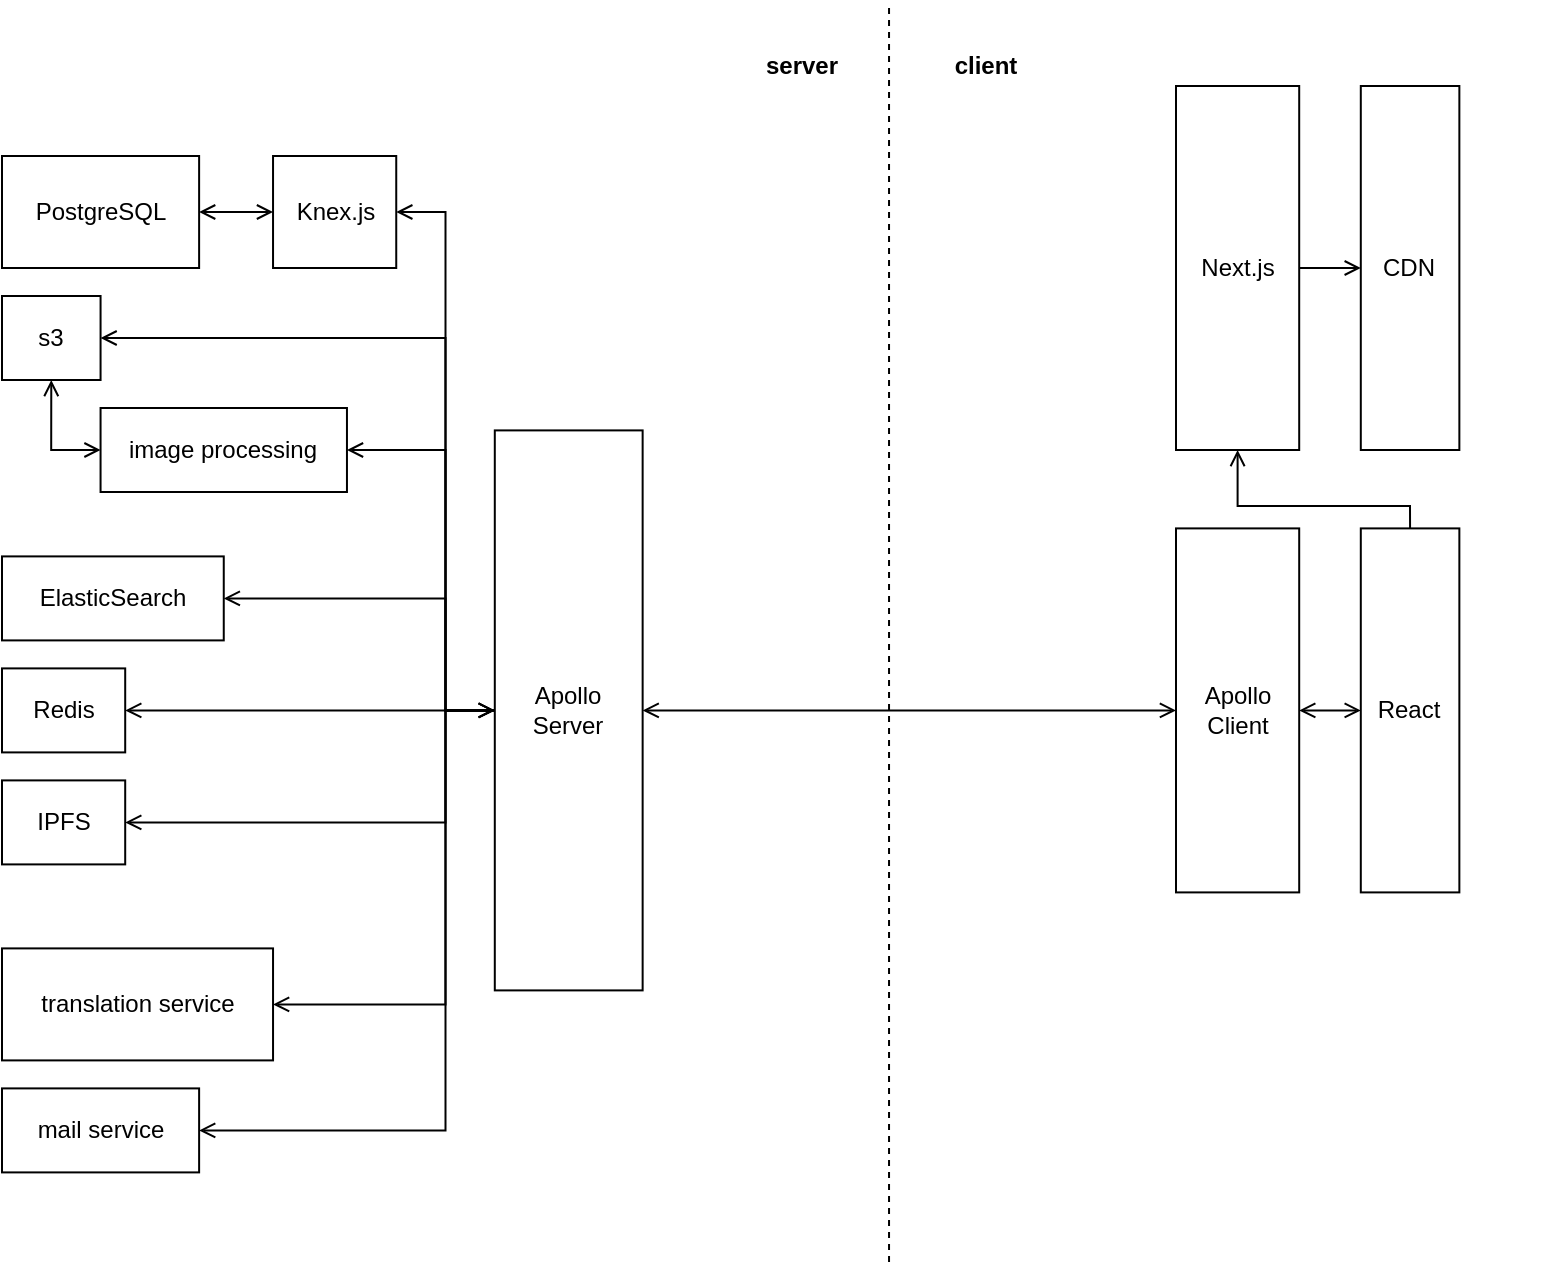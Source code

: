 <mxfile version="13.5.3" type="google"><diagram id="HLpO1kklnyKimpejE57E" name="Page-1"><mxGraphModel dx="1213" dy="699" grid="1" gridSize="10" guides="1" tooltips="1" connect="1" arrows="1" fold="1" page="1" pageScale="1" pageWidth="291" pageHeight="413" math="0" shadow="0"><root><mxCell id="0"/><mxCell id="1" parent="0"/><mxCell id="Bg07IaHz3aA4rnxHcsoU-115" value="" style="group" vertex="1" connectable="0" parent="1"><mxGeometry x="70" y="10" width="770" height="630" as="geometry"/></mxCell><mxCell id="Bg07IaHz3aA4rnxHcsoU-70" value="Apollo Server" style="rounded=0;whiteSpace=wrap;html=1;" vertex="1" parent="Bg07IaHz3aA4rnxHcsoU-115"><mxGeometry x="246.4" y="214.2" width="73.92" height="280" as="geometry"/></mxCell><mxCell id="Bg07IaHz3aA4rnxHcsoU-93" style="edgeStyle=orthogonalEdgeStyle;rounded=0;orthogonalLoop=1;jettySize=auto;html=1;entryX=0;entryY=0.5;entryDx=0;entryDy=0;startArrow=open;startFill=0;endArrow=none;endFill=0;" edge="1" parent="Bg07IaHz3aA4rnxHcsoU-115" source="Bg07IaHz3aA4rnxHcsoU-71" target="Bg07IaHz3aA4rnxHcsoU-70"><mxGeometry relative="1" as="geometry"><Array as="points"><mxPoint x="221.76" y="501.2"/><mxPoint x="221.76" y="354.2"/></Array></mxGeometry></mxCell><mxCell id="Bg07IaHz3aA4rnxHcsoU-71" value="translation service" style="rounded=0;whiteSpace=wrap;html=1;" vertex="1" parent="Bg07IaHz3aA4rnxHcsoU-115"><mxGeometry y="473.2" width="135.52" height="56" as="geometry"/></mxCell><mxCell id="Bg07IaHz3aA4rnxHcsoU-88" style="edgeStyle=orthogonalEdgeStyle;rounded=0;orthogonalLoop=1;jettySize=auto;html=1;exitX=1;exitY=0.5;exitDx=0;exitDy=0;entryX=0;entryY=0.5;entryDx=0;entryDy=0;startArrow=open;startFill=0;endArrow=open;endFill=0;" edge="1" parent="Bg07IaHz3aA4rnxHcsoU-115" source="Bg07IaHz3aA4rnxHcsoU-72" target="Bg07IaHz3aA4rnxHcsoU-70"><mxGeometry relative="1" as="geometry"><Array as="points"><mxPoint x="221.76" y="224"/><mxPoint x="221.76" y="354.2"/></Array></mxGeometry></mxCell><mxCell id="Bg07IaHz3aA4rnxHcsoU-72" value="image processing" style="rounded=0;whiteSpace=wrap;html=1;" vertex="1" parent="Bg07IaHz3aA4rnxHcsoU-115"><mxGeometry x="49.28" y="203" width="123.2" height="42" as="geometry"/></mxCell><mxCell id="Bg07IaHz3aA4rnxHcsoU-90" style="edgeStyle=orthogonalEdgeStyle;rounded=0;orthogonalLoop=1;jettySize=auto;html=1;entryX=0;entryY=0.5;entryDx=0;entryDy=0;startArrow=open;startFill=0;endArrow=none;endFill=0;" edge="1" parent="Bg07IaHz3aA4rnxHcsoU-115" source="Bg07IaHz3aA4rnxHcsoU-73" target="Bg07IaHz3aA4rnxHcsoU-70"><mxGeometry relative="1" as="geometry"><Array as="points"><mxPoint x="221.76" y="298.2"/><mxPoint x="221.76" y="354.2"/></Array></mxGeometry></mxCell><mxCell id="Bg07IaHz3aA4rnxHcsoU-73" value="ElasticSearch" style="rounded=0;whiteSpace=wrap;html=1;" vertex="1" parent="Bg07IaHz3aA4rnxHcsoU-115"><mxGeometry y="277.2" width="110.88" height="42" as="geometry"/></mxCell><mxCell id="Bg07IaHz3aA4rnxHcsoU-92" style="edgeStyle=orthogonalEdgeStyle;rounded=0;orthogonalLoop=1;jettySize=auto;html=1;exitX=1;exitY=0.5;exitDx=0;exitDy=0;entryX=0;entryY=0.5;entryDx=0;entryDy=0;startArrow=open;startFill=0;endArrow=none;endFill=0;" edge="1" parent="Bg07IaHz3aA4rnxHcsoU-115" source="Bg07IaHz3aA4rnxHcsoU-74" target="Bg07IaHz3aA4rnxHcsoU-70"><mxGeometry relative="1" as="geometry"><Array as="points"><mxPoint x="221.76" y="410.2"/><mxPoint x="221.76" y="354.2"/></Array></mxGeometry></mxCell><mxCell id="Bg07IaHz3aA4rnxHcsoU-74" value="IPFS" style="rounded=0;whiteSpace=wrap;html=1;" vertex="1" parent="Bg07IaHz3aA4rnxHcsoU-115"><mxGeometry y="389.2" width="61.6" height="42" as="geometry"/></mxCell><mxCell id="Bg07IaHz3aA4rnxHcsoU-91" style="edgeStyle=orthogonalEdgeStyle;rounded=0;orthogonalLoop=1;jettySize=auto;html=1;exitX=1;exitY=0.5;exitDx=0;exitDy=0;entryX=0;entryY=0.5;entryDx=0;entryDy=0;startArrow=open;startFill=0;endArrow=open;endFill=0;" edge="1" parent="Bg07IaHz3aA4rnxHcsoU-115" source="Bg07IaHz3aA4rnxHcsoU-75" target="Bg07IaHz3aA4rnxHcsoU-70"><mxGeometry relative="1" as="geometry"><Array as="points"><mxPoint x="234.08" y="354.2"/><mxPoint x="234.08" y="354.2"/></Array></mxGeometry></mxCell><mxCell id="Bg07IaHz3aA4rnxHcsoU-75" value="Redis" style="rounded=0;whiteSpace=wrap;html=1;" vertex="1" parent="Bg07IaHz3aA4rnxHcsoU-115"><mxGeometry y="333.2" width="61.6" height="42" as="geometry"/></mxCell><mxCell id="Bg07IaHz3aA4rnxHcsoU-86" style="edgeStyle=orthogonalEdgeStyle;rounded=0;orthogonalLoop=1;jettySize=auto;html=1;exitX=0.5;exitY=1;exitDx=0;exitDy=0;entryX=0;entryY=0.5;entryDx=0;entryDy=0;startArrow=open;startFill=0;endArrow=open;endFill=0;" edge="1" parent="Bg07IaHz3aA4rnxHcsoU-115" source="Bg07IaHz3aA4rnxHcsoU-76" target="Bg07IaHz3aA4rnxHcsoU-72"><mxGeometry relative="1" as="geometry"><Array as="points"><mxPoint x="24.64" y="224"/></Array></mxGeometry></mxCell><mxCell id="Bg07IaHz3aA4rnxHcsoU-87" style="edgeStyle=orthogonalEdgeStyle;rounded=0;orthogonalLoop=1;jettySize=auto;html=1;entryX=0;entryY=0.5;entryDx=0;entryDy=0;startArrow=open;startFill=0;endArrow=open;endFill=0;" edge="1" parent="Bg07IaHz3aA4rnxHcsoU-115" source="Bg07IaHz3aA4rnxHcsoU-76" target="Bg07IaHz3aA4rnxHcsoU-70"><mxGeometry relative="1" as="geometry"><Array as="points"><mxPoint x="221.76" y="168"/><mxPoint x="221.76" y="354.2"/></Array></mxGeometry></mxCell><mxCell id="Bg07IaHz3aA4rnxHcsoU-76" value="s3" style="rounded=0;whiteSpace=wrap;html=1;" vertex="1" parent="Bg07IaHz3aA4rnxHcsoU-115"><mxGeometry y="147" width="49.28" height="42" as="geometry"/></mxCell><mxCell id="Bg07IaHz3aA4rnxHcsoU-77" value="PostgreSQL" style="rounded=0;whiteSpace=wrap;html=1;" vertex="1" parent="Bg07IaHz3aA4rnxHcsoU-115"><mxGeometry y="77" width="98.56" height="56" as="geometry"/></mxCell><mxCell id="Bg07IaHz3aA4rnxHcsoU-94" style="edgeStyle=orthogonalEdgeStyle;rounded=0;orthogonalLoop=1;jettySize=auto;html=1;exitX=1;exitY=0.5;exitDx=0;exitDy=0;entryX=0;entryY=0.5;entryDx=0;entryDy=0;startArrow=open;startFill=0;endArrow=none;endFill=0;" edge="1" parent="Bg07IaHz3aA4rnxHcsoU-115" source="Bg07IaHz3aA4rnxHcsoU-78" target="Bg07IaHz3aA4rnxHcsoU-70"><mxGeometry relative="1" as="geometry"><Array as="points"><mxPoint x="221.76" y="564.2"/><mxPoint x="221.76" y="354.2"/></Array></mxGeometry></mxCell><mxCell id="Bg07IaHz3aA4rnxHcsoU-78" value="mail service" style="rounded=0;whiteSpace=wrap;html=1;" vertex="1" parent="Bg07IaHz3aA4rnxHcsoU-115"><mxGeometry y="543.2" width="98.56" height="42" as="geometry"/></mxCell><mxCell id="Bg07IaHz3aA4rnxHcsoU-89" style="edgeStyle=orthogonalEdgeStyle;rounded=0;orthogonalLoop=1;jettySize=auto;html=1;exitX=1;exitY=0.5;exitDx=0;exitDy=0;entryX=0;entryY=0.5;entryDx=0;entryDy=0;startArrow=open;startFill=0;endArrow=none;endFill=0;" edge="1" parent="Bg07IaHz3aA4rnxHcsoU-115" source="Bg07IaHz3aA4rnxHcsoU-79" target="Bg07IaHz3aA4rnxHcsoU-70"><mxGeometry relative="1" as="geometry"><Array as="points"><mxPoint x="221.76" y="105"/><mxPoint x="221.76" y="354.2"/></Array></mxGeometry></mxCell><mxCell id="Bg07IaHz3aA4rnxHcsoU-79" value="Knex.js" style="rounded=0;whiteSpace=wrap;html=1;" vertex="1" parent="Bg07IaHz3aA4rnxHcsoU-115"><mxGeometry x="135.52" y="77" width="61.6" height="56" as="geometry"/></mxCell><mxCell id="Bg07IaHz3aA4rnxHcsoU-81" style="edgeStyle=orthogonalEdgeStyle;rounded=0;orthogonalLoop=1;jettySize=auto;html=1;exitX=1;exitY=0.5;exitDx=0;exitDy=0;entryX=0;entryY=0.5;entryDx=0;entryDy=0;startArrow=open;startFill=0;endArrow=open;endFill=0;" edge="1" parent="Bg07IaHz3aA4rnxHcsoU-115" source="Bg07IaHz3aA4rnxHcsoU-77" target="Bg07IaHz3aA4rnxHcsoU-79"><mxGeometry relative="1" as="geometry"/></mxCell><mxCell id="Bg07IaHz3aA4rnxHcsoU-95" value="Apollo Client" style="rounded=0;whiteSpace=wrap;html=1;" vertex="1" parent="Bg07IaHz3aA4rnxHcsoU-115"><mxGeometry x="587.0" y="263.2" width="61.6" height="182" as="geometry"/></mxCell><mxCell id="Bg07IaHz3aA4rnxHcsoU-99" style="edgeStyle=orthogonalEdgeStyle;rounded=0;orthogonalLoop=1;jettySize=auto;html=1;entryX=0;entryY=0.5;entryDx=0;entryDy=0;startArrow=open;startFill=0;endArrow=open;endFill=0;" edge="1" parent="Bg07IaHz3aA4rnxHcsoU-115" source="Bg07IaHz3aA4rnxHcsoU-70" target="Bg07IaHz3aA4rnxHcsoU-95"><mxGeometry relative="1" as="geometry"/></mxCell><mxCell id="Bg07IaHz3aA4rnxHcsoU-96" value="Next.js" style="rounded=0;whiteSpace=wrap;html=1;" vertex="1" parent="Bg07IaHz3aA4rnxHcsoU-115"><mxGeometry x="587.0" y="42" width="61.6" height="182" as="geometry"/></mxCell><mxCell id="Bg07IaHz3aA4rnxHcsoU-112" style="edgeStyle=orthogonalEdgeStyle;rounded=0;orthogonalLoop=1;jettySize=auto;html=1;exitX=0.5;exitY=0;exitDx=0;exitDy=0;entryX=0.5;entryY=1;entryDx=0;entryDy=0;startArrow=none;startFill=0;endArrow=open;endFill=0;" edge="1" parent="Bg07IaHz3aA4rnxHcsoU-115" source="Bg07IaHz3aA4rnxHcsoU-97" target="Bg07IaHz3aA4rnxHcsoU-96"><mxGeometry relative="1" as="geometry"><Array as="points"><mxPoint x="704.04" y="252"/><mxPoint x="617.8" y="252"/></Array></mxGeometry></mxCell><mxCell id="Bg07IaHz3aA4rnxHcsoU-97" value="React" style="rounded=0;whiteSpace=wrap;html=1;" vertex="1" parent="Bg07IaHz3aA4rnxHcsoU-115"><mxGeometry x="679.4" y="263.2" width="49.28" height="182" as="geometry"/></mxCell><mxCell id="Bg07IaHz3aA4rnxHcsoU-106" style="edgeStyle=orthogonalEdgeStyle;rounded=0;orthogonalLoop=1;jettySize=auto;html=1;exitX=1;exitY=0.5;exitDx=0;exitDy=0;entryX=0;entryY=0.5;entryDx=0;entryDy=0;startArrow=open;startFill=0;endArrow=open;endFill=0;" edge="1" parent="Bg07IaHz3aA4rnxHcsoU-115" source="Bg07IaHz3aA4rnxHcsoU-95" target="Bg07IaHz3aA4rnxHcsoU-97"><mxGeometry relative="1" as="geometry"/></mxCell><mxCell id="Bg07IaHz3aA4rnxHcsoU-104" value="CDN" style="rounded=0;whiteSpace=wrap;html=1;" vertex="1" parent="Bg07IaHz3aA4rnxHcsoU-115"><mxGeometry x="679.4" y="42" width="49.28" height="182" as="geometry"/></mxCell><mxCell id="Bg07IaHz3aA4rnxHcsoU-111" style="edgeStyle=orthogonalEdgeStyle;rounded=0;orthogonalLoop=1;jettySize=auto;html=1;startArrow=none;startFill=0;endArrow=open;endFill=0;" edge="1" parent="Bg07IaHz3aA4rnxHcsoU-115" source="Bg07IaHz3aA4rnxHcsoU-96" target="Bg07IaHz3aA4rnxHcsoU-104"><mxGeometry relative="1" as="geometry"/></mxCell><mxCell id="Bg07IaHz3aA4rnxHcsoU-114" value="" style="endArrow=none;html=1;dashed=1;" edge="1" parent="Bg07IaHz3aA4rnxHcsoU-115"><mxGeometry width="50" height="50" relative="1" as="geometry"><mxPoint x="443.52" y="630" as="sourcePoint"/><mxPoint x="443.52" as="targetPoint"/></mxGeometry></mxCell><mxCell id="Bg07IaHz3aA4rnxHcsoU-116" value="server" style="text;html=1;strokeColor=none;fillColor=none;align=center;verticalAlign=middle;whiteSpace=wrap;rounded=0;fontStyle=1" vertex="1" parent="Bg07IaHz3aA4rnxHcsoU-115"><mxGeometry x="380" y="22" width="40" height="20" as="geometry"/></mxCell><mxCell id="Bg07IaHz3aA4rnxHcsoU-117" value="client" style="text;html=1;strokeColor=none;fillColor=none;align=center;verticalAlign=middle;whiteSpace=wrap;rounded=0;fontStyle=1" vertex="1" parent="Bg07IaHz3aA4rnxHcsoU-115"><mxGeometry x="472" y="22" width="40" height="20" as="geometry"/></mxCell></root></mxGraphModel></diagram></mxfile>
